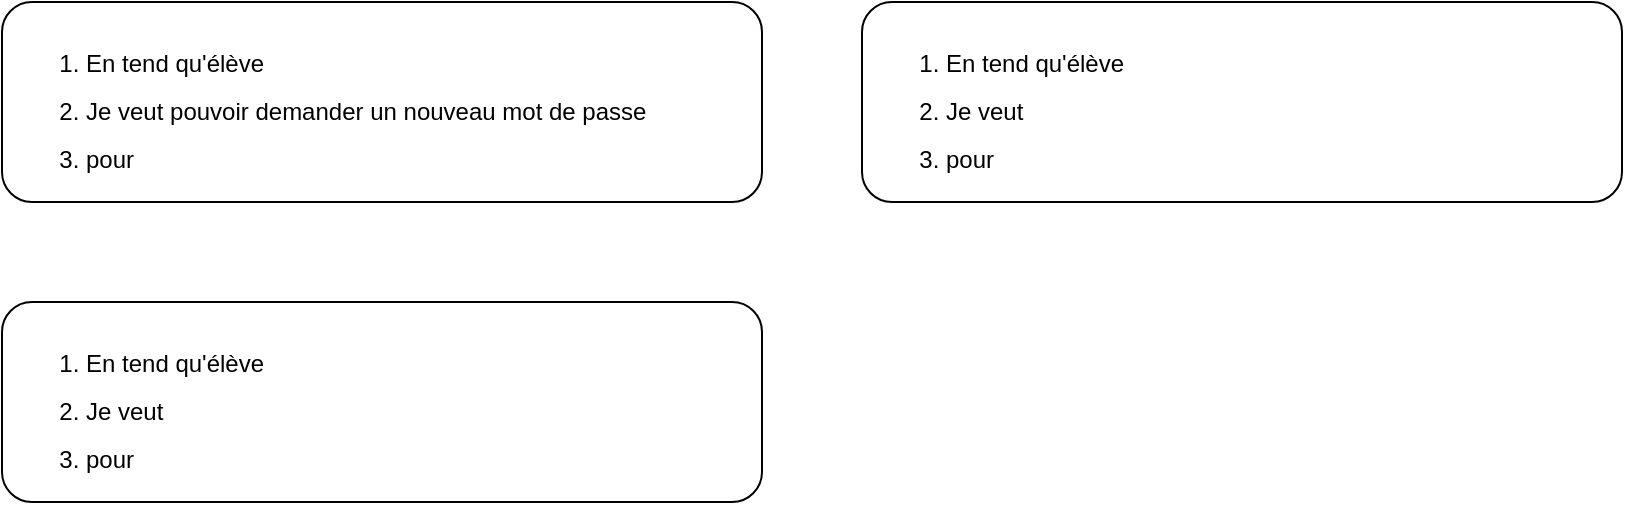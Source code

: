 <mxfile version="21.5.1" type="github">
  <diagram name="Page-1" id="sj1A13hGBqNmOc4zXh2_">
    <mxGraphModel dx="1421" dy="1586" grid="1" gridSize="10" guides="1" tooltips="1" connect="1" arrows="1" fold="1" page="1" pageScale="1" pageWidth="827" pageHeight="1169" math="0" shadow="0">
      <root>
        <mxCell id="0" />
        <mxCell id="1" parent="0" />
        <mxCell id="OetnsAStxz32LthR_dCU-3" value="" style="group" vertex="1" connectable="0" parent="1">
          <mxGeometry x="-240" y="10" width="380" height="100" as="geometry" />
        </mxCell>
        <mxCell id="EO4pnPSAchLOPsAstI3M-14" value="" style="rounded=1;whiteSpace=wrap;html=1;" parent="OetnsAStxz32LthR_dCU-3" vertex="1">
          <mxGeometry width="380" height="100" as="geometry" />
        </mxCell>
        <mxCell id="EO4pnPSAchLOPsAstI3M-6" value="&lt;ol style=&quot;line-height: 200%;&quot;&gt;&lt;li&gt;En tend qu&#39;élève&lt;/li&gt;&lt;li&gt;Je veut pouvoir demander un nouveau mot de passe &lt;br&gt;&lt;/li&gt;&lt;li&gt;pour&lt;/li&gt;&lt;/ol&gt;" style="text;strokeColor=none;fillColor=none;align=left;verticalAlign=middle;spacingLeft=0;spacingRight=4;overflow=hidden;rotatable=0;points=[[0,0.5],[1,0.5]];portConstraint=eastwest;whiteSpace=wrap;html=1;spacing=2;spacingTop=4;spacingBottom=4;imageAspect=1;" parent="OetnsAStxz32LthR_dCU-3" vertex="1">
          <mxGeometry width="380" height="100" as="geometry" />
        </mxCell>
        <mxCell id="OetnsAStxz32LthR_dCU-11" value="" style="group" vertex="1" connectable="0" parent="1">
          <mxGeometry x="-240" y="160" width="380" height="100" as="geometry" />
        </mxCell>
        <mxCell id="OetnsAStxz32LthR_dCU-12" value="" style="rounded=1;whiteSpace=wrap;html=1;" vertex="1" parent="OetnsAStxz32LthR_dCU-11">
          <mxGeometry width="380" height="100" as="geometry" />
        </mxCell>
        <mxCell id="OetnsAStxz32LthR_dCU-13" value="&lt;ol style=&quot;line-height: 200%;&quot;&gt;&lt;li&gt;En tend qu&#39;élève&lt;/li&gt;&lt;li&gt;Je veut&amp;nbsp; &lt;br&gt;&lt;/li&gt;&lt;li&gt;pour&lt;/li&gt;&lt;/ol&gt;" style="text;strokeColor=none;fillColor=none;align=left;verticalAlign=middle;spacingLeft=0;spacingRight=4;overflow=hidden;rotatable=0;points=[[0,0.5],[1,0.5]];portConstraint=eastwest;whiteSpace=wrap;html=1;spacing=2;spacingTop=4;spacingBottom=4;imageAspect=1;" vertex="1" parent="OetnsAStxz32LthR_dCU-11">
          <mxGeometry width="380" height="100" as="geometry" />
        </mxCell>
        <mxCell id="OetnsAStxz32LthR_dCU-14" value="" style="group" vertex="1" connectable="0" parent="1">
          <mxGeometry x="190" y="10" width="380" height="100" as="geometry" />
        </mxCell>
        <mxCell id="OetnsAStxz32LthR_dCU-15" value="" style="rounded=1;whiteSpace=wrap;html=1;" vertex="1" parent="OetnsAStxz32LthR_dCU-14">
          <mxGeometry width="380" height="100" as="geometry" />
        </mxCell>
        <mxCell id="OetnsAStxz32LthR_dCU-16" value="&lt;ol style=&quot;line-height: 200%;&quot;&gt;&lt;li&gt;En tend qu&#39;élève&lt;/li&gt;&lt;li&gt;Je veut&amp;nbsp; &lt;br&gt;&lt;/li&gt;&lt;li&gt;pour&lt;/li&gt;&lt;/ol&gt;" style="text;strokeColor=none;fillColor=none;align=left;verticalAlign=middle;spacingLeft=0;spacingRight=4;overflow=hidden;rotatable=0;points=[[0,0.5],[1,0.5]];portConstraint=eastwest;whiteSpace=wrap;html=1;spacing=2;spacingTop=4;spacingBottom=4;imageAspect=1;" vertex="1" parent="OetnsAStxz32LthR_dCU-14">
          <mxGeometry width="380" height="100" as="geometry" />
        </mxCell>
      </root>
    </mxGraphModel>
  </diagram>
</mxfile>
